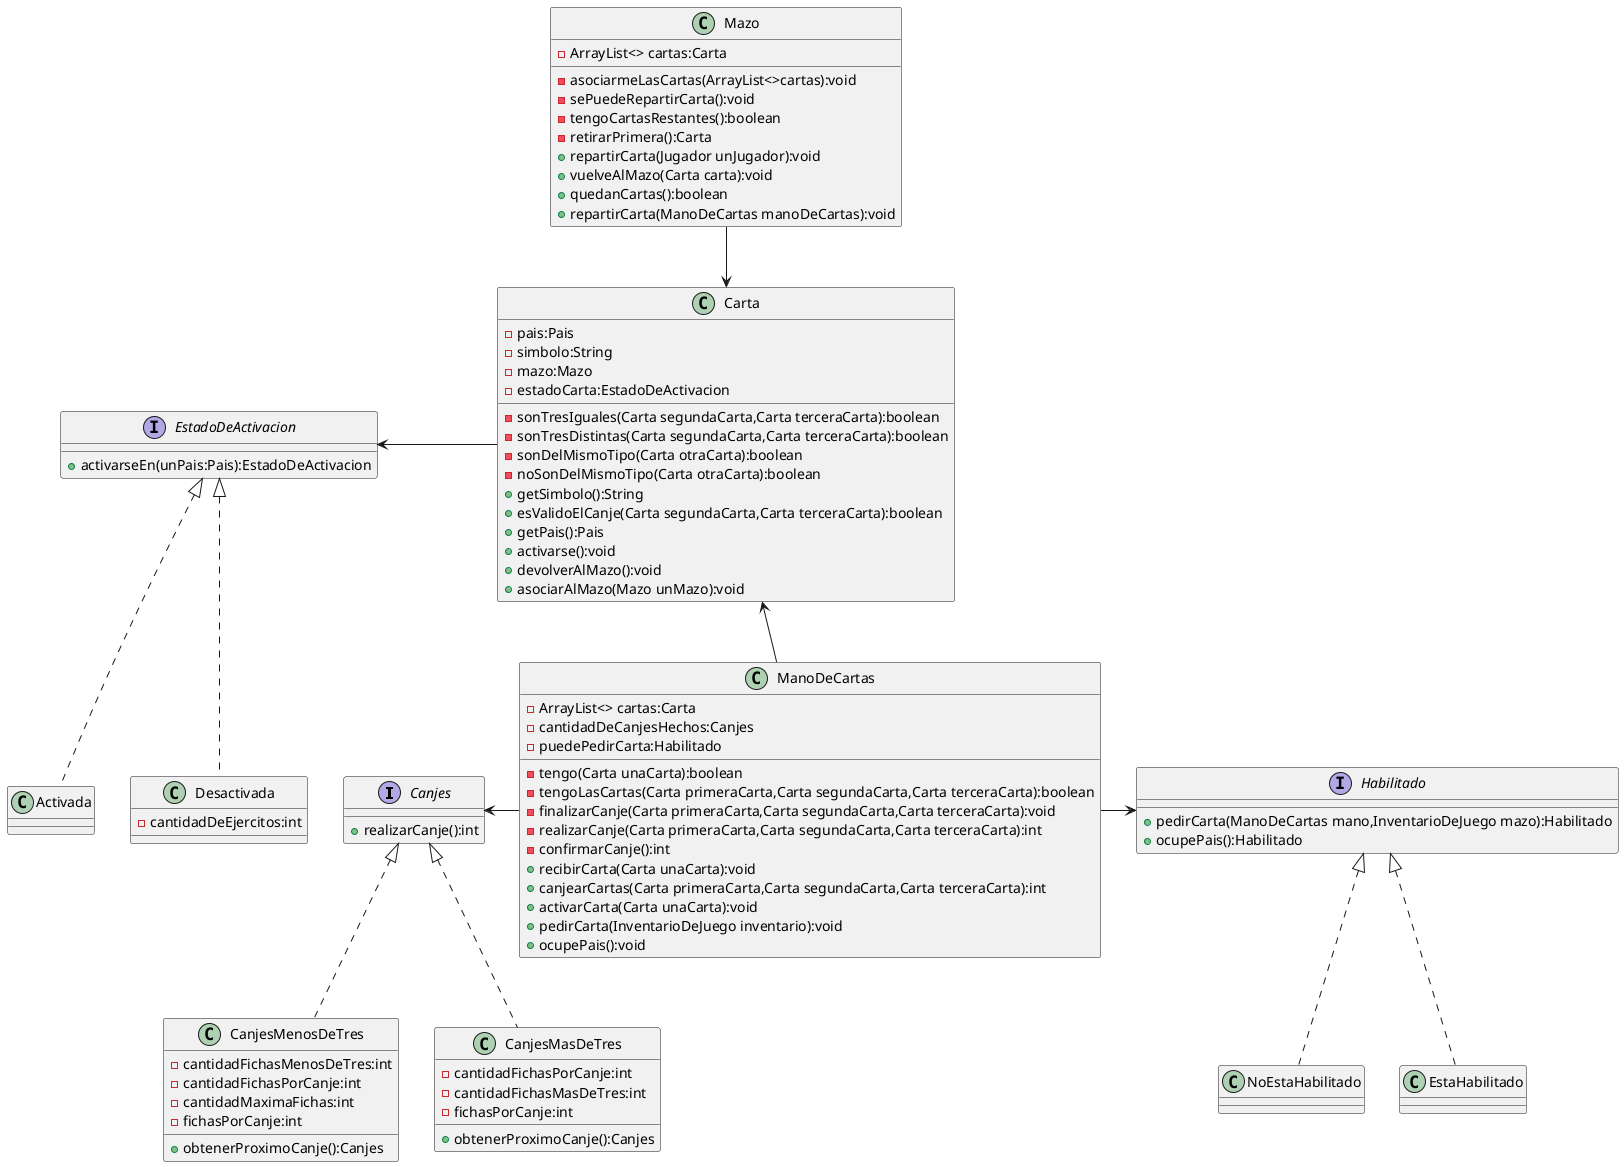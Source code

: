 @startuml
interface Canjes{
+ realizarCanje():int
}

class CanjesMenosDeTres{
- cantidadFichasMenosDeTres:int
- cantidadFichasPorCanje:int
- cantidadMaximaFichas:int
- fichasPorCanje:int
+ obtenerProximoCanje():Canjes
}

class CanjesMasDeTres{
- cantidadFichasPorCanje:int
- cantidadFichasMasDeTres:int
- fichasPorCanje:int
+ obtenerProximoCanje():Canjes
}

class Carta{
- pais:Pais
- simbolo:String
- mazo:Mazo
- estadoCarta:EstadoDeActivacion
- sonTresIguales(Carta segundaCarta,Carta terceraCarta):boolean
- sonTresDistintas(Carta segundaCarta,Carta terceraCarta):boolean
- sonDelMismoTipo(Carta otraCarta):boolean
- noSonDelMismoTipo(Carta otraCarta):boolean
+ getSimbolo():String
+ esValidoElCanje(Carta segundaCarta,Carta terceraCarta):boolean
+ getPais():Pais
+ activarse():void
+ devolverAlMazo():void
+ asociarAlMazo(Mazo unMazo):void
}

interface EstadoDeActivacion{
+ activarseEn(unPais:Pais):EstadoDeActivacion
}

class Desactivada{
- cantidadDeEjercitos:int
}

class Activada{
}

class Mazo{
- ArrayList<> cartas:Carta
- asociarmeLasCartas(ArrayList<>cartas):void
- sePuedeRepartirCarta():void
- tengoCartasRestantes():boolean
- retirarPrimera():Carta
+ repartirCarta(Jugador unJugador):void
+ vuelveAlMazo(Carta carta):void
+ quedanCartas():boolean
+ repartirCarta(ManoDeCartas manoDeCartas):void
}

class NoEstaHabilitado{
}

class ManoDeCartas{
- ArrayList<> cartas:Carta
- cantidadDeCanjesHechos:Canjes
- puedePedirCarta:Habilitado
- tengo(Carta unaCarta):boolean
- tengoLasCartas(Carta primeraCarta,Carta segundaCarta,Carta terceraCarta):boolean
- finalizarCanje(Carta primeraCarta,Carta segundaCarta,Carta terceraCarta):void
- realizarCanje(Carta primeraCarta,Carta segundaCarta,Carta terceraCarta):int
- confirmarCanje():int
+ recibirCarta(Carta unaCarta):void
+ canjearCartas(Carta primeraCarta,Carta segundaCarta,Carta terceraCarta):int
+ activarCarta(Carta unaCarta):void
+ pedirCarta(InventarioDeJuego inventario):void
+ ocupePais():void
}

class EstaHabilitado{
}

interface Habilitado{
+ pedirCarta(ManoDeCartas mano,InventarioDeJuego mazo):Habilitado
+ ocupePais():Habilitado
}


Habilitado <|.. NoEstaHabilitado
Habilitado <|.. EstaHabilitado

Mazo --> Carta
Carta <-- ManoDeCartas
ManoDeCartas -> Habilitado
Canjes <- ManoDeCartas


EstadoDeActivacion <- Carta
EstadoDeActivacion <|.. Desactivada
EstadoDeActivacion <|.. Activada


Canjes <|.. CanjesMenosDeTres
Canjes <|.. CanjesMasDeTres
@enduml
